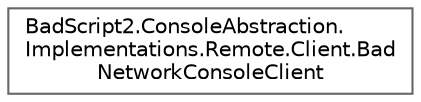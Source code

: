 digraph "Graphical Class Hierarchy"
{
 // LATEX_PDF_SIZE
  bgcolor="transparent";
  edge [fontname=Helvetica,fontsize=10,labelfontname=Helvetica,labelfontsize=10];
  node [fontname=Helvetica,fontsize=10,shape=box,height=0.2,width=0.4];
  rankdir="LR";
  Node0 [id="Node000000",label="BadScript2.ConsoleAbstraction.\lImplementations.Remote.Client.Bad\lNetworkConsoleClient",height=0.2,width=0.4,color="grey40", fillcolor="white", style="filled",URL="$class_bad_script2_1_1_console_abstraction_1_1_implementations_1_1_remote_1_1_client_1_1_bad_network_console_client.html",tooltip=" "];
}

